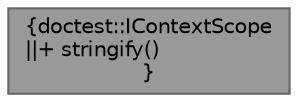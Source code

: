 digraph "doctest::IContextScope"
{
 // LATEX_PDF_SIZE
  bgcolor="transparent";
  edge [fontname=Helvetica,fontsize=10,labelfontname=Helvetica,labelfontsize=10];
  node [fontname=Helvetica,fontsize=10,shape=box,height=0.2,width=0.4];
  Node1 [label="{doctest::IContextScope\n||+ stringify()\l}",height=0.2,width=0.4,color="gray40", fillcolor="grey60", style="filled", fontcolor="black",tooltip=" "];
}
